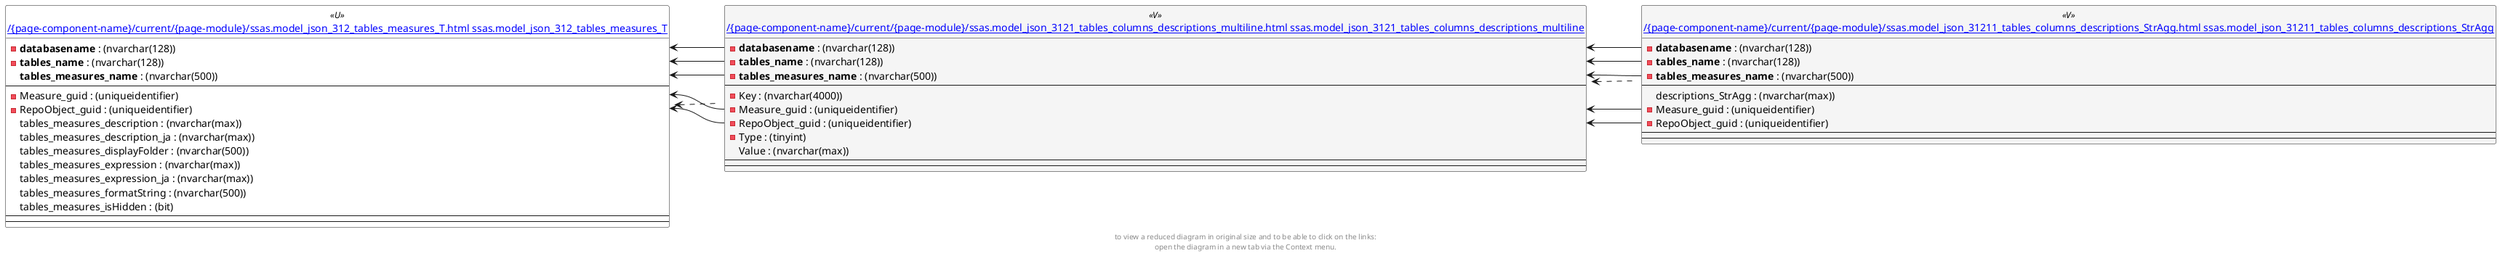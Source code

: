 @startuml
left to right direction
'top to bottom direction
hide circle
'avoide "." issues:
set namespaceSeparator none


skinparam class {
  BackgroundColor White
  BackgroundColor<<FN>> Yellow
  BackgroundColor<<FS>> Yellow
  BackgroundColor<<FT>> LightGray
  BackgroundColor<<IF>> Yellow
  BackgroundColor<<IS>> Yellow
  BackgroundColor<<P>> Aqua
  BackgroundColor<<PC>> Aqua
  BackgroundColor<<SN>> Yellow
  BackgroundColor<<SO>> SlateBlue
  BackgroundColor<<TF>> LightGray
  BackgroundColor<<TR>> Tomato
  BackgroundColor<<U>> White
  BackgroundColor<<V>> WhiteSmoke
  BackgroundColor<<X>> Aqua
}


entity "[[{site-url}/{page-component-name}/current/{page-module}/ssas.model_json_312_tables_measures_T.html ssas.model_json_312_tables_measures_T]]" as ssas.model_json_312_tables_measures_T << U >> {
  - **databasename** : (nvarchar(128))
  - **tables_name** : (nvarchar(128))
  **tables_measures_name** : (nvarchar(500))
  --
  - Measure_guid : (uniqueidentifier)
  - RepoObject_guid : (uniqueidentifier)
  tables_measures_description : (nvarchar(max))
  tables_measures_description_ja : (nvarchar(max))
  tables_measures_displayFolder : (nvarchar(500))
  tables_measures_expression : (nvarchar(max))
  tables_measures_expression_ja : (nvarchar(max))
  tables_measures_formatString : (nvarchar(500))
  tables_measures_isHidden : (bit)
  --
  --
}

entity "[[{site-url}/{page-component-name}/current/{page-module}/ssas.model_json_3121_tables_columns_descriptions_multiline.html ssas.model_json_3121_tables_columns_descriptions_multiline]]" as ssas.model_json_3121_tables_columns_descriptions_multiline << V >> {
  - **databasename** : (nvarchar(128))
  - **tables_name** : (nvarchar(128))
  - **tables_measures_name** : (nvarchar(500))
  --
  - Key : (nvarchar(4000))
  - Measure_guid : (uniqueidentifier)
  - RepoObject_guid : (uniqueidentifier)
  - Type : (tinyint)
  Value : (nvarchar(max))
  --
  --
}

entity "[[{site-url}/{page-component-name}/current/{page-module}/ssas.model_json_31211_tables_columns_descriptions_StrAgg.html ssas.model_json_31211_tables_columns_descriptions_StrAgg]]" as ssas.model_json_31211_tables_columns_descriptions_StrAgg << V >> {
  - **databasename** : (nvarchar(128))
  - **tables_name** : (nvarchar(128))
  - **tables_measures_name** : (nvarchar(500))
  --
  descriptions_StrAgg : (nvarchar(max))
  - Measure_guid : (uniqueidentifier)
  - RepoObject_guid : (uniqueidentifier)
  --
  --
}

ssas.model_json_312_tables_measures_T <.. ssas.model_json_3121_tables_columns_descriptions_multiline
ssas.model_json_3121_tables_columns_descriptions_multiline <.. ssas.model_json_31211_tables_columns_descriptions_StrAgg
ssas.model_json_312_tables_measures_T::databasename <-- ssas.model_json_3121_tables_columns_descriptions_multiline::databasename
ssas.model_json_312_tables_measures_T::Measure_guid <-- ssas.model_json_3121_tables_columns_descriptions_multiline::Measure_guid
ssas.model_json_312_tables_measures_T::RepoObject_guid <-- ssas.model_json_3121_tables_columns_descriptions_multiline::RepoObject_guid
ssas.model_json_312_tables_measures_T::tables_measures_name <-- ssas.model_json_3121_tables_columns_descriptions_multiline::tables_measures_name
ssas.model_json_312_tables_measures_T::tables_name <-- ssas.model_json_3121_tables_columns_descriptions_multiline::tables_name
ssas.model_json_3121_tables_columns_descriptions_multiline::databasename <-- ssas.model_json_31211_tables_columns_descriptions_StrAgg::databasename
ssas.model_json_3121_tables_columns_descriptions_multiline::Measure_guid <-- ssas.model_json_31211_tables_columns_descriptions_StrAgg::Measure_guid
ssas.model_json_3121_tables_columns_descriptions_multiline::RepoObject_guid <-- ssas.model_json_31211_tables_columns_descriptions_StrAgg::RepoObject_guid
ssas.model_json_3121_tables_columns_descriptions_multiline::tables_measures_name <-- ssas.model_json_31211_tables_columns_descriptions_StrAgg::tables_measures_name
ssas.model_json_3121_tables_columns_descriptions_multiline::tables_name <-- ssas.model_json_31211_tables_columns_descriptions_StrAgg::tables_name
footer
to view a reduced diagram in original size and to be able to click on the links:
open the diagram in a new tab via the Context menu.
end footer

@enduml

